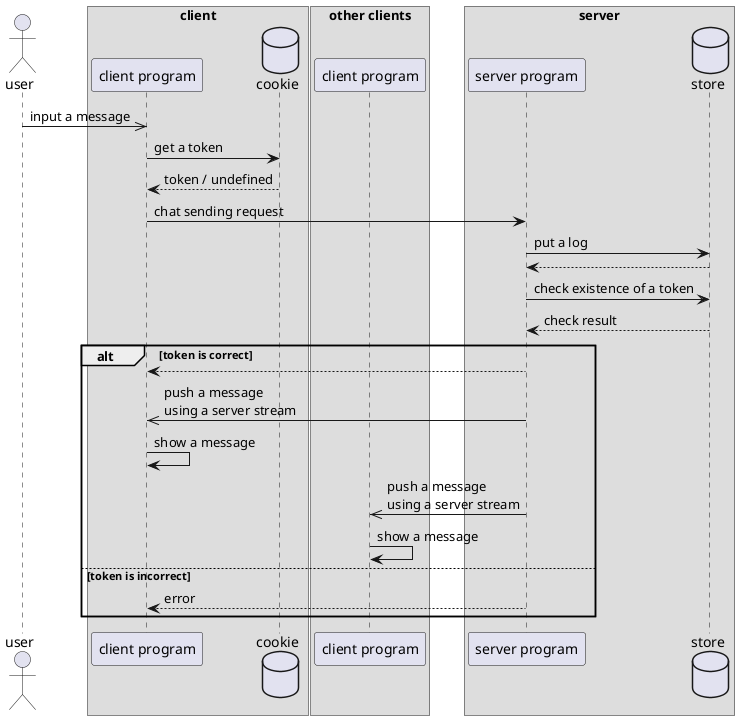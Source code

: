 @startuml global-chat

actor user
box client
    participant "client program" as client
    database cookie
end box
box other clients
    participant "client program" as other_clients
end box

box server
    participant "server program" as server
    database store
end box

user ->> client : input a message
client -> cookie : get a token
cookie --> client : token / undefined
client -> server : chat sending request
server -> store : put a log
store --> server
server -> store : check existence of a token
store --> server : check result
alt token is correct
    server --> client
    server ->> client : push a message\nusing a server stream
    client -> client : show a message
    server ->> other_clients : push a message\nusing a server stream
    other_clients -> other_clients : show a message
else token is incorrect
    server --> client : error
end

@enduml

